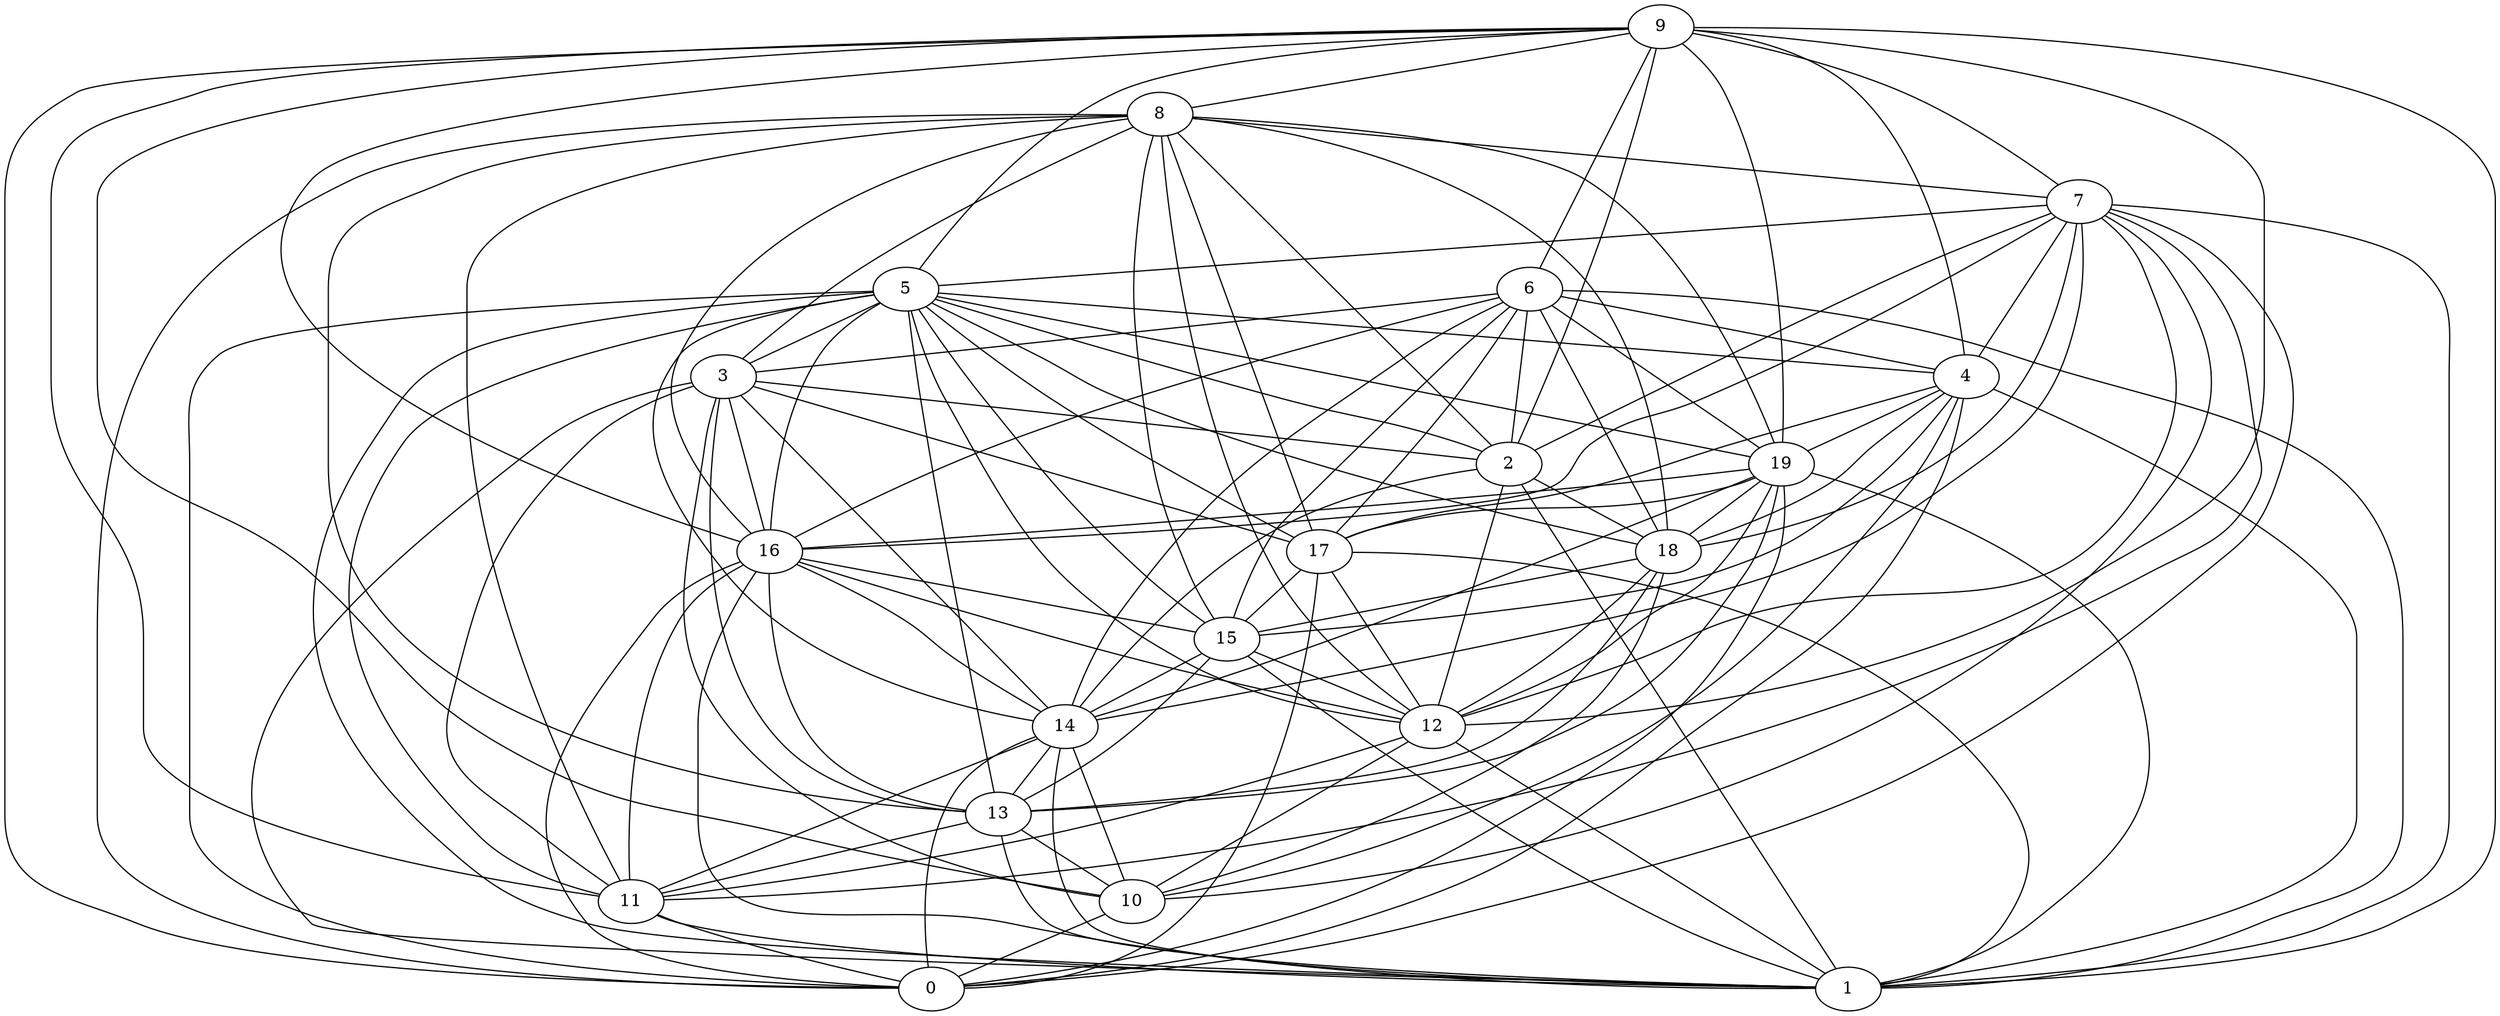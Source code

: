 digraph GG_graph {

subgraph G_graph {
edge [color = black]
"14" -> "10" [dir = none]
"14" -> "0" [dir = none]
"14" -> "1" [dir = none]
"4" -> "15" [dir = none]
"4" -> "18" [dir = none]
"4" -> "1" [dir = none]
"10" -> "0" [dir = none]
"18" -> "13" [dir = none]
"2" -> "12" [dir = none]
"6" -> "1" [dir = none]
"6" -> "19" [dir = none]
"6" -> "2" [dir = none]
"19" -> "16" [dir = none]
"19" -> "1" [dir = none]
"19" -> "0" [dir = none]
"13" -> "11" [dir = none]
"15" -> "12" [dir = none]
"9" -> "10" [dir = none]
"9" -> "2" [dir = none]
"9" -> "6" [dir = none]
"9" -> "7" [dir = none]
"9" -> "16" [dir = none]
"9" -> "8" [dir = none]
"9" -> "12" [dir = none]
"9" -> "1" [dir = none]
"9" -> "11" [dir = none]
"16" -> "11" [dir = none]
"16" -> "14" [dir = none]
"3" -> "2" [dir = none]
"3" -> "10" [dir = none]
"5" -> "1" [dir = none]
"5" -> "18" [dir = none]
"5" -> "3" [dir = none]
"5" -> "13" [dir = none]
"5" -> "12" [dir = none]
"5" -> "17" [dir = none]
"5" -> "11" [dir = none]
"8" -> "12" [dir = none]
"8" -> "17" [dir = none]
"8" -> "0" [dir = none]
"8" -> "15" [dir = none]
"8" -> "7" [dir = none]
"8" -> "3" [dir = none]
"17" -> "12" [dir = none]
"17" -> "15" [dir = none]
"17" -> "0" [dir = none]
"17" -> "1" [dir = none]
"7" -> "2" [dir = none]
"7" -> "14" [dir = none]
"7" -> "11" [dir = none]
"7" -> "16" [dir = none]
"7" -> "18" [dir = none]
"7" -> "5" [dir = none]
"7" -> "10" [dir = none]
"7" -> "0" [dir = none]
"7" -> "4" [dir = none]
"12" -> "1" [dir = none]
"5" -> "16" [dir = none]
"14" -> "13" [dir = none]
"16" -> "12" [dir = none]
"9" -> "5" [dir = none]
"19" -> "13" [dir = none]
"15" -> "13" [dir = none]
"5" -> "2" [dir = none]
"5" -> "15" [dir = none]
"13" -> "10" [dir = none]
"16" -> "1" [dir = none]
"3" -> "17" [dir = none]
"8" -> "11" [dir = none]
"8" -> "16" [dir = none]
"5" -> "19" [dir = none]
"3" -> "13" [dir = none]
"6" -> "14" [dir = none]
"8" -> "18" [dir = none]
"6" -> "18" [dir = none]
"19" -> "12" [dir = none]
"13" -> "1" [dir = none]
"15" -> "14" [dir = none]
"6" -> "4" [dir = none]
"6" -> "3" [dir = none]
"4" -> "10" [dir = none]
"4" -> "0" [dir = none]
"18" -> "10" [dir = none]
"2" -> "1" [dir = none]
"6" -> "15" [dir = none]
"9" -> "4" [dir = none]
"8" -> "19" [dir = none]
"9" -> "0" [dir = none]
"14" -> "11" [dir = none]
"3" -> "14" [dir = none]
"4" -> "19" [dir = none]
"3" -> "1" [dir = none]
"16" -> "0" [dir = none]
"18" -> "12" [dir = none]
"19" -> "14" [dir = none]
"8" -> "13" [dir = none]
"5" -> "0" [dir = none]
"16" -> "13" [dir = none]
"2" -> "18" [dir = none]
"6" -> "16" [dir = none]
"15" -> "1" [dir = none]
"9" -> "19" [dir = none]
"11" -> "0" [dir = none]
"11" -> "1" [dir = none]
"7" -> "1" [dir = none]
"3" -> "11" [dir = none]
"8" -> "2" [dir = none]
"4" -> "17" [dir = none]
"6" -> "17" [dir = none]
"18" -> "15" [dir = none]
"5" -> "14" [dir = none]
"7" -> "12" [dir = none]
"2" -> "14" [dir = none]
"5" -> "4" [dir = none]
"19" -> "18" [dir = none]
"3" -> "16" [dir = none]
"16" -> "15" [dir = none]
"12" -> "10" [dir = none]
"19" -> "17" [dir = none]
"12" -> "11" [dir = none]
}

}
